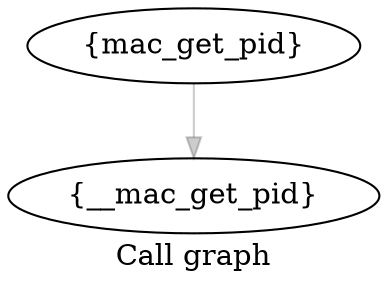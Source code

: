 digraph "Call graph" {
	label="Call graph";
	"Node0x80564a280" [label="{mac_get_pid}"];
	"Node0x80564a280" -> "Node0x80564a2e0" [color="#00000033"];

	"Node0x80564a2e0" [label="{__mac_get_pid}"];

}
